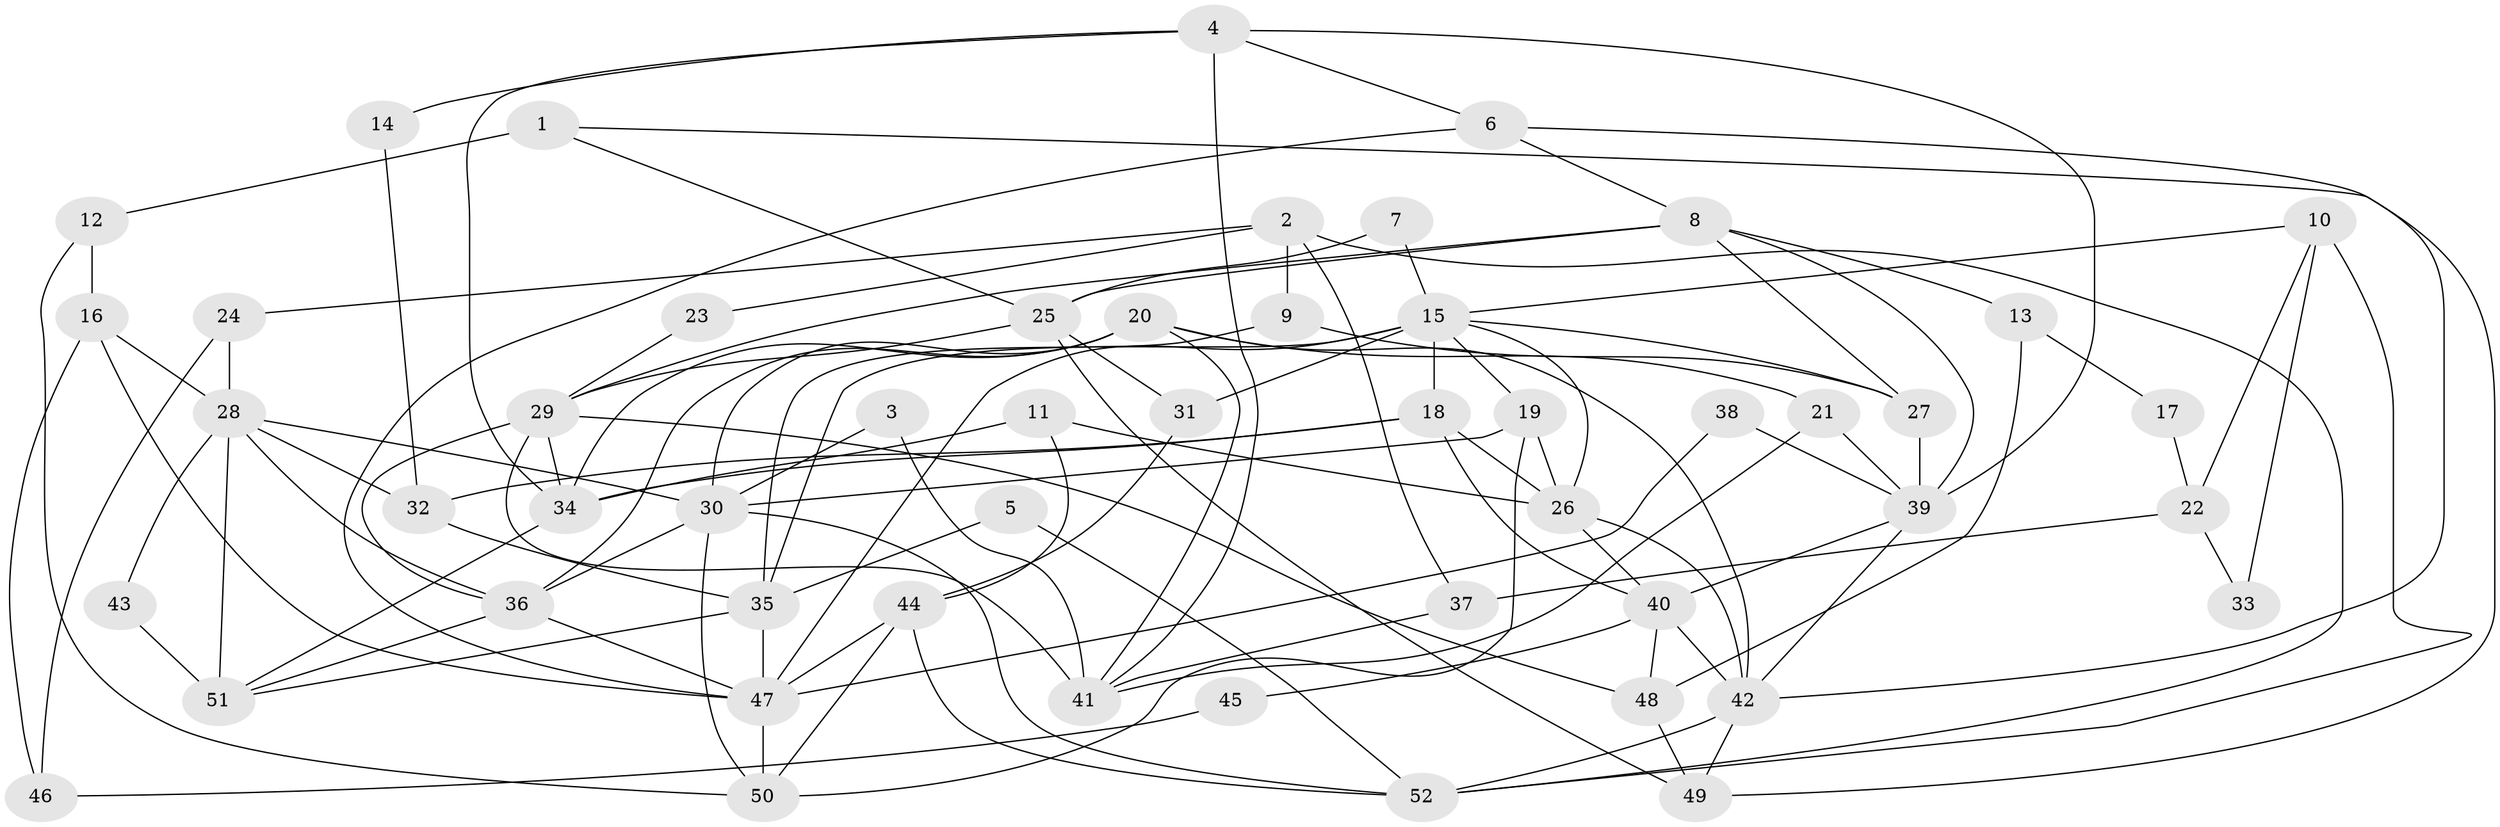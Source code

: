 // original degree distribution, {3: 0.2702702702702703, 4: 0.2972972972972973, 5: 0.14864864864864866, 2: 0.13513513513513514, 8: 0.013513513513513514, 7: 0.06756756756756757, 6: 0.06756756756756757}
// Generated by graph-tools (version 1.1) at 2025/37/03/04/25 23:37:11]
// undirected, 52 vertices, 114 edges
graph export_dot {
  node [color=gray90,style=filled];
  1;
  2;
  3;
  4;
  5;
  6;
  7;
  8;
  9;
  10;
  11;
  12;
  13;
  14;
  15;
  16;
  17;
  18;
  19;
  20;
  21;
  22;
  23;
  24;
  25;
  26;
  27;
  28;
  29;
  30;
  31;
  32;
  33;
  34;
  35;
  36;
  37;
  38;
  39;
  40;
  41;
  42;
  43;
  44;
  45;
  46;
  47;
  48;
  49;
  50;
  51;
  52;
  1 -- 12 [weight=1.0];
  1 -- 25 [weight=2.0];
  1 -- 49 [weight=1.0];
  2 -- 9 [weight=1.0];
  2 -- 23 [weight=1.0];
  2 -- 24 [weight=1.0];
  2 -- 37 [weight=1.0];
  2 -- 52 [weight=1.0];
  3 -- 30 [weight=1.0];
  3 -- 41 [weight=1.0];
  4 -- 6 [weight=1.0];
  4 -- 14 [weight=1.0];
  4 -- 34 [weight=1.0];
  4 -- 39 [weight=1.0];
  4 -- 41 [weight=1.0];
  5 -- 35 [weight=1.0];
  5 -- 52 [weight=1.0];
  6 -- 8 [weight=1.0];
  6 -- 42 [weight=1.0];
  6 -- 47 [weight=1.0];
  7 -- 15 [weight=1.0];
  7 -- 25 [weight=1.0];
  8 -- 13 [weight=1.0];
  8 -- 25 [weight=1.0];
  8 -- 27 [weight=1.0];
  8 -- 29 [weight=1.0];
  8 -- 39 [weight=1.0];
  9 -- 27 [weight=1.0];
  9 -- 35 [weight=1.0];
  10 -- 15 [weight=1.0];
  10 -- 22 [weight=1.0];
  10 -- 33 [weight=1.0];
  10 -- 52 [weight=2.0];
  11 -- 26 [weight=1.0];
  11 -- 34 [weight=1.0];
  11 -- 44 [weight=1.0];
  12 -- 16 [weight=1.0];
  12 -- 50 [weight=1.0];
  13 -- 17 [weight=1.0];
  13 -- 48 [weight=1.0];
  14 -- 32 [weight=1.0];
  15 -- 18 [weight=1.0];
  15 -- 19 [weight=1.0];
  15 -- 26 [weight=1.0];
  15 -- 27 [weight=1.0];
  15 -- 31 [weight=1.0];
  15 -- 35 [weight=1.0];
  15 -- 47 [weight=1.0];
  16 -- 28 [weight=1.0];
  16 -- 46 [weight=1.0];
  16 -- 47 [weight=1.0];
  17 -- 22 [weight=1.0];
  18 -- 26 [weight=1.0];
  18 -- 32 [weight=1.0];
  18 -- 34 [weight=2.0];
  18 -- 40 [weight=1.0];
  19 -- 26 [weight=1.0];
  19 -- 30 [weight=1.0];
  19 -- 50 [weight=1.0];
  20 -- 21 [weight=2.0];
  20 -- 30 [weight=1.0];
  20 -- 34 [weight=2.0];
  20 -- 36 [weight=1.0];
  20 -- 41 [weight=1.0];
  20 -- 42 [weight=1.0];
  21 -- 39 [weight=1.0];
  21 -- 41 [weight=1.0];
  22 -- 33 [weight=1.0];
  22 -- 37 [weight=1.0];
  23 -- 29 [weight=1.0];
  24 -- 28 [weight=1.0];
  24 -- 46 [weight=1.0];
  25 -- 29 [weight=1.0];
  25 -- 31 [weight=1.0];
  25 -- 49 [weight=1.0];
  26 -- 40 [weight=1.0];
  26 -- 42 [weight=1.0];
  27 -- 39 [weight=1.0];
  28 -- 30 [weight=1.0];
  28 -- 32 [weight=1.0];
  28 -- 36 [weight=1.0];
  28 -- 43 [weight=1.0];
  28 -- 51 [weight=1.0];
  29 -- 34 [weight=1.0];
  29 -- 36 [weight=1.0];
  29 -- 41 [weight=1.0];
  29 -- 48 [weight=1.0];
  30 -- 36 [weight=1.0];
  30 -- 50 [weight=1.0];
  30 -- 52 [weight=1.0];
  31 -- 44 [weight=1.0];
  32 -- 35 [weight=1.0];
  34 -- 51 [weight=1.0];
  35 -- 47 [weight=1.0];
  35 -- 51 [weight=1.0];
  36 -- 47 [weight=1.0];
  36 -- 51 [weight=1.0];
  37 -- 41 [weight=1.0];
  38 -- 39 [weight=1.0];
  38 -- 47 [weight=1.0];
  39 -- 40 [weight=1.0];
  39 -- 42 [weight=1.0];
  40 -- 42 [weight=2.0];
  40 -- 45 [weight=1.0];
  40 -- 48 [weight=1.0];
  42 -- 49 [weight=1.0];
  42 -- 52 [weight=1.0];
  43 -- 51 [weight=2.0];
  44 -- 47 [weight=1.0];
  44 -- 50 [weight=1.0];
  44 -- 52 [weight=2.0];
  45 -- 46 [weight=1.0];
  47 -- 50 [weight=2.0];
  48 -- 49 [weight=1.0];
}
